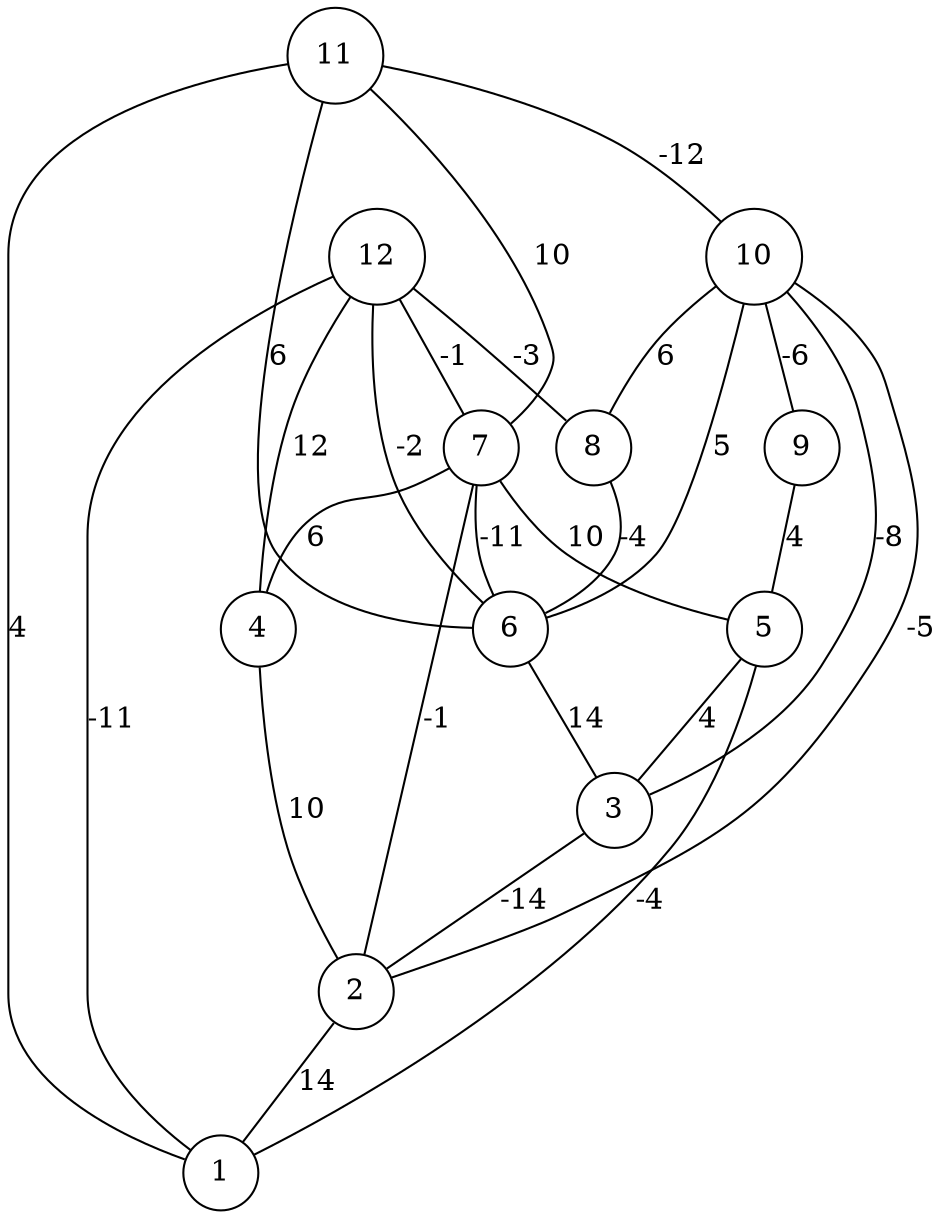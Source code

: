 graph { 
	 fontname="Helvetica,Arial,sans-serif" 
	 node [shape = circle]; 
	 12 -- 1 [label = "-11"];
	 12 -- 4 [label = "12"];
	 12 -- 6 [label = "-2"];
	 12 -- 7 [label = "-1"];
	 12 -- 8 [label = "-3"];
	 11 -- 1 [label = "4"];
	 11 -- 6 [label = "6"];
	 11 -- 7 [label = "10"];
	 11 -- 10 [label = "-12"];
	 10 -- 2 [label = "-5"];
	 10 -- 3 [label = "-8"];
	 10 -- 6 [label = "5"];
	 10 -- 8 [label = "6"];
	 10 -- 9 [label = "-6"];
	 9 -- 5 [label = "4"];
	 8 -- 6 [label = "-4"];
	 7 -- 2 [label = "-1"];
	 7 -- 4 [label = "6"];
	 7 -- 5 [label = "10"];
	 7 -- 6 [label = "-11"];
	 6 -- 3 [label = "14"];
	 5 -- 1 [label = "-4"];
	 5 -- 3 [label = "4"];
	 4 -- 2 [label = "10"];
	 3 -- 2 [label = "-14"];
	 2 -- 1 [label = "14"];
	 1;
	 2;
	 3;
	 4;
	 5;
	 6;
	 7;
	 8;
	 9;
	 10;
	 11;
	 12;
}
